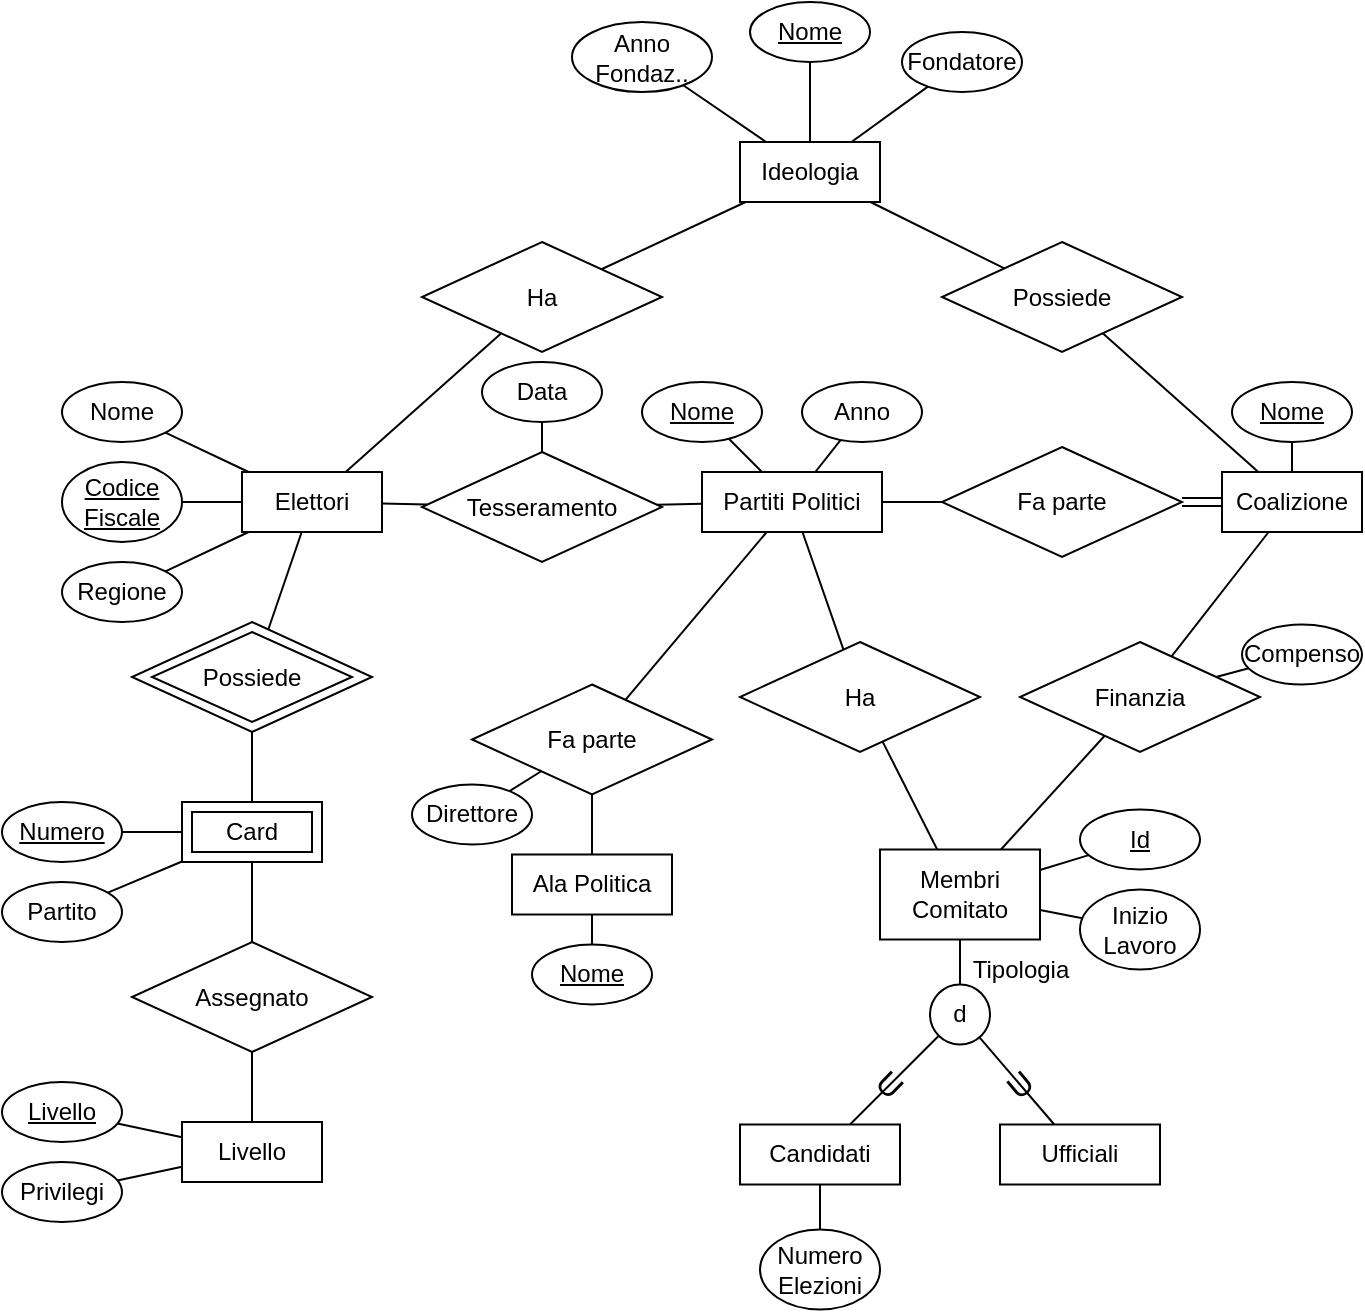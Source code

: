 <mxfile version="20.4.1" type="github">
  <diagram id="C5RBs43oDa-KdzZeNtuy" name="Page-1">
    <mxGraphModel dx="1178" dy="639" grid="1" gridSize="10" guides="1" tooltips="1" connect="1" arrows="1" fold="1" page="1" pageScale="1" pageWidth="827" pageHeight="1169" math="0" shadow="0">
      <root>
        <mxCell id="WIyWlLk6GJQsqaUBKTNV-0" />
        <mxCell id="WIyWlLk6GJQsqaUBKTNV-1" parent="WIyWlLk6GJQsqaUBKTNV-0" />
        <mxCell id="VecBHE5CzutG2xnI-Z2K-13" style="edgeStyle=none;rounded=0;orthogonalLoop=1;jettySize=auto;html=1;endArrow=none;endFill=0;" parent="WIyWlLk6GJQsqaUBKTNV-1" source="VecBHE5CzutG2xnI-Z2K-0" target="VecBHE5CzutG2xnI-Z2K-12" edge="1">
          <mxGeometry relative="1" as="geometry" />
        </mxCell>
        <mxCell id="VecBHE5CzutG2xnI-Z2K-43" style="edgeStyle=none;rounded=0;orthogonalLoop=1;jettySize=auto;html=1;fontSize=10;endArrow=none;endFill=0;" parent="WIyWlLk6GJQsqaUBKTNV-1" source="VecBHE5CzutG2xnI-Z2K-0" target="VecBHE5CzutG2xnI-Z2K-42" edge="1">
          <mxGeometry relative="1" as="geometry" />
        </mxCell>
        <mxCell id="VecBHE5CzutG2xnI-Z2K-0" value="Elettori" style="rounded=0;whiteSpace=wrap;html=1;" parent="WIyWlLk6GJQsqaUBKTNV-1" vertex="1">
          <mxGeometry x="130" y="255" width="70" height="30" as="geometry" />
        </mxCell>
        <mxCell id="VecBHE5CzutG2xnI-Z2K-4" style="rounded=0;orthogonalLoop=1;jettySize=auto;html=1;endArrow=none;endFill=0;" parent="WIyWlLk6GJQsqaUBKTNV-1" source="VecBHE5CzutG2xnI-Z2K-1" target="VecBHE5CzutG2xnI-Z2K-0" edge="1">
          <mxGeometry relative="1" as="geometry" />
        </mxCell>
        <mxCell id="VecBHE5CzutG2xnI-Z2K-1" value="Nome" style="ellipse;whiteSpace=wrap;html=1;" parent="WIyWlLk6GJQsqaUBKTNV-1" vertex="1">
          <mxGeometry x="40" y="210" width="60" height="30" as="geometry" />
        </mxCell>
        <mxCell id="VecBHE5CzutG2xnI-Z2K-5" style="edgeStyle=none;rounded=0;orthogonalLoop=1;jettySize=auto;html=1;endArrow=none;endFill=0;" parent="WIyWlLk6GJQsqaUBKTNV-1" source="VecBHE5CzutG2xnI-Z2K-2" target="VecBHE5CzutG2xnI-Z2K-0" edge="1">
          <mxGeometry relative="1" as="geometry" />
        </mxCell>
        <mxCell id="VecBHE5CzutG2xnI-Z2K-2" value="&lt;u&gt;Codice Fiscale&lt;/u&gt;" style="ellipse;whiteSpace=wrap;html=1;" parent="WIyWlLk6GJQsqaUBKTNV-1" vertex="1">
          <mxGeometry x="40" y="250" width="60" height="40" as="geometry" />
        </mxCell>
        <mxCell id="VecBHE5CzutG2xnI-Z2K-6" style="edgeStyle=none;rounded=0;orthogonalLoop=1;jettySize=auto;html=1;endArrow=none;endFill=0;" parent="WIyWlLk6GJQsqaUBKTNV-1" source="VecBHE5CzutG2xnI-Z2K-3" target="VecBHE5CzutG2xnI-Z2K-0" edge="1">
          <mxGeometry relative="1" as="geometry" />
        </mxCell>
        <mxCell id="VecBHE5CzutG2xnI-Z2K-3" value="Regione" style="ellipse;whiteSpace=wrap;html=1;" parent="WIyWlLk6GJQsqaUBKTNV-1" vertex="1">
          <mxGeometry x="40" y="300" width="60" height="30" as="geometry" />
        </mxCell>
        <mxCell id="VecBHE5CzutG2xnI-Z2K-53" style="edgeStyle=none;rounded=0;orthogonalLoop=1;jettySize=auto;html=1;fontSize=10;endArrow=none;endFill=0;" parent="WIyWlLk6GJQsqaUBKTNV-1" source="VecBHE5CzutG2xnI-Z2K-7" target="VecBHE5CzutG2xnI-Z2K-52" edge="1">
          <mxGeometry relative="1" as="geometry" />
        </mxCell>
        <mxCell id="hQM04oU6E0-bpdADEr0j-2" style="rounded=0;orthogonalLoop=1;jettySize=auto;html=1;endArrow=none;endFill=0;" edge="1" parent="WIyWlLk6GJQsqaUBKTNV-1" source="VecBHE5CzutG2xnI-Z2K-7" target="hQM04oU6E0-bpdADEr0j-1">
          <mxGeometry relative="1" as="geometry" />
        </mxCell>
        <mxCell id="hQM04oU6E0-bpdADEr0j-10" style="edgeStyle=none;rounded=0;orthogonalLoop=1;jettySize=auto;html=1;endArrow=none;endFill=0;" edge="1" parent="WIyWlLk6GJQsqaUBKTNV-1" source="VecBHE5CzutG2xnI-Z2K-7" target="hQM04oU6E0-bpdADEr0j-9">
          <mxGeometry relative="1" as="geometry" />
        </mxCell>
        <mxCell id="VecBHE5CzutG2xnI-Z2K-7" value="Partiti Politici" style="rounded=0;whiteSpace=wrap;html=1;" parent="WIyWlLk6GJQsqaUBKTNV-1" vertex="1">
          <mxGeometry x="360" y="255" width="90" height="30" as="geometry" />
        </mxCell>
        <mxCell id="VecBHE5CzutG2xnI-Z2K-10" style="edgeStyle=none;rounded=0;orthogonalLoop=1;jettySize=auto;html=1;endArrow=none;endFill=0;" parent="WIyWlLk6GJQsqaUBKTNV-1" source="VecBHE5CzutG2xnI-Z2K-8" target="VecBHE5CzutG2xnI-Z2K-7" edge="1">
          <mxGeometry relative="1" as="geometry" />
        </mxCell>
        <mxCell id="VecBHE5CzutG2xnI-Z2K-8" value="Nome" style="ellipse;whiteSpace=wrap;html=1;fontStyle=4" parent="WIyWlLk6GJQsqaUBKTNV-1" vertex="1">
          <mxGeometry x="330" y="210" width="60" height="30" as="geometry" />
        </mxCell>
        <mxCell id="VecBHE5CzutG2xnI-Z2K-11" style="edgeStyle=none;rounded=0;orthogonalLoop=1;jettySize=auto;html=1;endArrow=none;endFill=0;" parent="WIyWlLk6GJQsqaUBKTNV-1" source="VecBHE5CzutG2xnI-Z2K-9" target="VecBHE5CzutG2xnI-Z2K-7" edge="1">
          <mxGeometry relative="1" as="geometry" />
        </mxCell>
        <mxCell id="VecBHE5CzutG2xnI-Z2K-9" value="Anno" style="ellipse;whiteSpace=wrap;html=1;" parent="WIyWlLk6GJQsqaUBKTNV-1" vertex="1">
          <mxGeometry x="410" y="210" width="60" height="30" as="geometry" />
        </mxCell>
        <mxCell id="VecBHE5CzutG2xnI-Z2K-14" style="edgeStyle=none;rounded=0;orthogonalLoop=1;jettySize=auto;html=1;endArrow=none;endFill=0;" parent="WIyWlLk6GJQsqaUBKTNV-1" source="VecBHE5CzutG2xnI-Z2K-12" target="VecBHE5CzutG2xnI-Z2K-7" edge="1">
          <mxGeometry relative="1" as="geometry" />
        </mxCell>
        <mxCell id="VecBHE5CzutG2xnI-Z2K-12" value="Tesseramento" style="rhombus;whiteSpace=wrap;html=1;" parent="WIyWlLk6GJQsqaUBKTNV-1" vertex="1">
          <mxGeometry x="220" y="245" width="120" height="55" as="geometry" />
        </mxCell>
        <mxCell id="VecBHE5CzutG2xnI-Z2K-16" style="edgeStyle=none;rounded=0;orthogonalLoop=1;jettySize=auto;html=1;endArrow=none;endFill=0;" parent="WIyWlLk6GJQsqaUBKTNV-1" source="VecBHE5CzutG2xnI-Z2K-15" target="VecBHE5CzutG2xnI-Z2K-12" edge="1">
          <mxGeometry relative="1" as="geometry" />
        </mxCell>
        <mxCell id="VecBHE5CzutG2xnI-Z2K-15" value="Data" style="ellipse;whiteSpace=wrap;html=1;fontStyle=0" parent="WIyWlLk6GJQsqaUBKTNV-1" vertex="1">
          <mxGeometry x="250" y="200" width="60" height="30" as="geometry" />
        </mxCell>
        <mxCell id="VecBHE5CzutG2xnI-Z2K-21" style="edgeStyle=none;rounded=0;orthogonalLoop=1;jettySize=auto;html=1;fontSize=10;endArrow=none;endFill=0;" parent="WIyWlLk6GJQsqaUBKTNV-1" source="VecBHE5CzutG2xnI-Z2K-19" target="VecBHE5CzutG2xnI-Z2K-20" edge="1">
          <mxGeometry relative="1" as="geometry" />
        </mxCell>
        <mxCell id="VecBHE5CzutG2xnI-Z2K-31" style="edgeStyle=none;rounded=0;orthogonalLoop=1;jettySize=auto;html=1;fontSize=10;endArrow=none;endFill=0;" parent="WIyWlLk6GJQsqaUBKTNV-1" source="VecBHE5CzutG2xnI-Z2K-19" target="VecBHE5CzutG2xnI-Z2K-28" edge="1">
          <mxGeometry relative="1" as="geometry" />
        </mxCell>
        <mxCell id="VecBHE5CzutG2xnI-Z2K-35" style="edgeStyle=none;rounded=0;orthogonalLoop=1;jettySize=auto;html=1;fontSize=10;endArrow=none;endFill=0;" parent="WIyWlLk6GJQsqaUBKTNV-1" source="VecBHE5CzutG2xnI-Z2K-19" target="VecBHE5CzutG2xnI-Z2K-34" edge="1">
          <mxGeometry relative="1" as="geometry" />
        </mxCell>
        <mxCell id="VecBHE5CzutG2xnI-Z2K-19" value="Card" style="rounded=0;whiteSpace=wrap;html=1;" parent="WIyWlLk6GJQsqaUBKTNV-1" vertex="1">
          <mxGeometry x="100" y="420" width="70" height="30" as="geometry" />
        </mxCell>
        <mxCell id="VecBHE5CzutG2xnI-Z2K-22" style="edgeStyle=none;rounded=0;orthogonalLoop=1;jettySize=auto;html=1;fontSize=10;endArrow=none;endFill=0;" parent="WIyWlLk6GJQsqaUBKTNV-1" source="VecBHE5CzutG2xnI-Z2K-20" target="VecBHE5CzutG2xnI-Z2K-0" edge="1">
          <mxGeometry relative="1" as="geometry" />
        </mxCell>
        <mxCell id="VecBHE5CzutG2xnI-Z2K-20" value="Possiede" style="rhombus;whiteSpace=wrap;html=1;" parent="WIyWlLk6GJQsqaUBKTNV-1" vertex="1">
          <mxGeometry x="75" y="330" width="120" height="55" as="geometry" />
        </mxCell>
        <mxCell id="VecBHE5CzutG2xnI-Z2K-23" value="Card" style="rounded=0;whiteSpace=wrap;html=1;" parent="WIyWlLk6GJQsqaUBKTNV-1" vertex="1">
          <mxGeometry x="105" y="425" width="60" height="20" as="geometry" />
        </mxCell>
        <mxCell id="VecBHE5CzutG2xnI-Z2K-24" value="Possiede" style="rhombus;whiteSpace=wrap;html=1;" parent="WIyWlLk6GJQsqaUBKTNV-1" vertex="1">
          <mxGeometry x="85" y="335" width="100" height="45" as="geometry" />
        </mxCell>
        <mxCell id="VecBHE5CzutG2xnI-Z2K-27" style="edgeStyle=none;rounded=0;orthogonalLoop=1;jettySize=auto;html=1;fontSize=10;endArrow=none;endFill=0;" parent="WIyWlLk6GJQsqaUBKTNV-1" source="VecBHE5CzutG2xnI-Z2K-25" target="VecBHE5CzutG2xnI-Z2K-19" edge="1">
          <mxGeometry relative="1" as="geometry" />
        </mxCell>
        <mxCell id="VecBHE5CzutG2xnI-Z2K-25" value="&lt;u&gt;Numero&lt;/u&gt;" style="ellipse;whiteSpace=wrap;html=1;" parent="WIyWlLk6GJQsqaUBKTNV-1" vertex="1">
          <mxGeometry x="10" y="420" width="60" height="30" as="geometry" />
        </mxCell>
        <mxCell id="VecBHE5CzutG2xnI-Z2K-28" value="Partito" style="ellipse;whiteSpace=wrap;html=1;" parent="WIyWlLk6GJQsqaUBKTNV-1" vertex="1">
          <mxGeometry x="10" y="460" width="60" height="30" as="geometry" />
        </mxCell>
        <mxCell id="VecBHE5CzutG2xnI-Z2K-36" style="edgeStyle=none;rounded=0;orthogonalLoop=1;jettySize=auto;html=1;fontSize=10;endArrow=none;endFill=0;" parent="WIyWlLk6GJQsqaUBKTNV-1" source="VecBHE5CzutG2xnI-Z2K-32" target="VecBHE5CzutG2xnI-Z2K-34" edge="1">
          <mxGeometry relative="1" as="geometry" />
        </mxCell>
        <mxCell id="VecBHE5CzutG2xnI-Z2K-32" value="Livello" style="rounded=0;whiteSpace=wrap;html=1;" parent="WIyWlLk6GJQsqaUBKTNV-1" vertex="1">
          <mxGeometry x="100" y="580" width="70" height="30" as="geometry" />
        </mxCell>
        <mxCell id="VecBHE5CzutG2xnI-Z2K-34" value="Assegnato" style="rhombus;whiteSpace=wrap;html=1;" parent="WIyWlLk6GJQsqaUBKTNV-1" vertex="1">
          <mxGeometry x="75" y="490" width="120" height="55" as="geometry" />
        </mxCell>
        <mxCell id="VecBHE5CzutG2xnI-Z2K-39" style="edgeStyle=none;rounded=0;orthogonalLoop=1;jettySize=auto;html=1;fontSize=10;endArrow=none;endFill=0;" parent="WIyWlLk6GJQsqaUBKTNV-1" source="VecBHE5CzutG2xnI-Z2K-37" target="VecBHE5CzutG2xnI-Z2K-32" edge="1">
          <mxGeometry relative="1" as="geometry" />
        </mxCell>
        <mxCell id="VecBHE5CzutG2xnI-Z2K-37" value="&lt;u&gt;Livello&lt;/u&gt;" style="ellipse;whiteSpace=wrap;html=1;" parent="WIyWlLk6GJQsqaUBKTNV-1" vertex="1">
          <mxGeometry x="10" y="560" width="60" height="30" as="geometry" />
        </mxCell>
        <mxCell id="VecBHE5CzutG2xnI-Z2K-40" style="edgeStyle=none;rounded=0;orthogonalLoop=1;jettySize=auto;html=1;fontSize=10;endArrow=none;endFill=0;" parent="WIyWlLk6GJQsqaUBKTNV-1" source="VecBHE5CzutG2xnI-Z2K-38" target="VecBHE5CzutG2xnI-Z2K-32" edge="1">
          <mxGeometry relative="1" as="geometry" />
        </mxCell>
        <mxCell id="VecBHE5CzutG2xnI-Z2K-38" value="Privilegi" style="ellipse;whiteSpace=wrap;html=1;" parent="WIyWlLk6GJQsqaUBKTNV-1" vertex="1">
          <mxGeometry x="10" y="600" width="60" height="30" as="geometry" />
        </mxCell>
        <mxCell id="VecBHE5CzutG2xnI-Z2K-50" style="edgeStyle=none;rounded=0;orthogonalLoop=1;jettySize=auto;html=1;fontSize=10;endArrow=none;endFill=0;" parent="WIyWlLk6GJQsqaUBKTNV-1" source="VecBHE5CzutG2xnI-Z2K-41" target="VecBHE5CzutG2xnI-Z2K-49" edge="1">
          <mxGeometry relative="1" as="geometry" />
        </mxCell>
        <mxCell id="VecBHE5CzutG2xnI-Z2K-41" value="Ideologia" style="rounded=0;whiteSpace=wrap;html=1;" parent="WIyWlLk6GJQsqaUBKTNV-1" vertex="1">
          <mxGeometry x="379" y="90" width="70" height="30" as="geometry" />
        </mxCell>
        <mxCell id="VecBHE5CzutG2xnI-Z2K-44" style="edgeStyle=none;rounded=0;orthogonalLoop=1;jettySize=auto;html=1;fontSize=10;endArrow=none;endFill=0;" parent="WIyWlLk6GJQsqaUBKTNV-1" source="VecBHE5CzutG2xnI-Z2K-42" target="VecBHE5CzutG2xnI-Z2K-41" edge="1">
          <mxGeometry relative="1" as="geometry" />
        </mxCell>
        <mxCell id="VecBHE5CzutG2xnI-Z2K-42" value="Ha" style="rhombus;whiteSpace=wrap;html=1;" parent="WIyWlLk6GJQsqaUBKTNV-1" vertex="1">
          <mxGeometry x="220" y="140" width="120" height="55" as="geometry" />
        </mxCell>
        <mxCell id="VecBHE5CzutG2xnI-Z2K-46" style="edgeStyle=none;rounded=0;orthogonalLoop=1;jettySize=auto;html=1;fontSize=10;endArrow=none;endFill=0;" parent="WIyWlLk6GJQsqaUBKTNV-1" source="VecBHE5CzutG2xnI-Z2K-45" target="VecBHE5CzutG2xnI-Z2K-41" edge="1">
          <mxGeometry relative="1" as="geometry" />
        </mxCell>
        <mxCell id="VecBHE5CzutG2xnI-Z2K-45" value="Nome" style="ellipse;whiteSpace=wrap;html=1;fontStyle=4" parent="WIyWlLk6GJQsqaUBKTNV-1" vertex="1">
          <mxGeometry x="384" y="20" width="60" height="30" as="geometry" />
        </mxCell>
        <mxCell id="VecBHE5CzutG2xnI-Z2K-48" style="edgeStyle=none;rounded=0;orthogonalLoop=1;jettySize=auto;html=1;fontSize=10;endArrow=none;endFill=0;" parent="WIyWlLk6GJQsqaUBKTNV-1" source="VecBHE5CzutG2xnI-Z2K-47" target="VecBHE5CzutG2xnI-Z2K-41" edge="1">
          <mxGeometry relative="1" as="geometry" />
        </mxCell>
        <mxCell id="VecBHE5CzutG2xnI-Z2K-47" value="Anno&lt;br&gt;Fondaz.." style="ellipse;whiteSpace=wrap;html=1;" parent="WIyWlLk6GJQsqaUBKTNV-1" vertex="1">
          <mxGeometry x="295" y="30" width="70" height="35" as="geometry" />
        </mxCell>
        <mxCell id="VecBHE5CzutG2xnI-Z2K-49" value="Fondatore" style="ellipse;whiteSpace=wrap;html=1;" parent="WIyWlLk6GJQsqaUBKTNV-1" vertex="1">
          <mxGeometry x="460" y="35" width="60" height="30" as="geometry" />
        </mxCell>
        <mxCell id="VecBHE5CzutG2xnI-Z2K-54" style="edgeStyle=none;rounded=0;orthogonalLoop=1;jettySize=auto;html=1;fontSize=10;endArrow=none;endFill=0;shape=link;" parent="WIyWlLk6GJQsqaUBKTNV-1" source="VecBHE5CzutG2xnI-Z2K-51" target="VecBHE5CzutG2xnI-Z2K-52" edge="1">
          <mxGeometry relative="1" as="geometry">
            <mxPoint x="590" y="300" as="targetPoint" />
          </mxGeometry>
        </mxCell>
        <mxCell id="VecBHE5CzutG2xnI-Z2K-51" value="Coalizione" style="rounded=0;whiteSpace=wrap;html=1;" parent="WIyWlLk6GJQsqaUBKTNV-1" vertex="1">
          <mxGeometry x="620" y="255" width="70" height="30" as="geometry" />
        </mxCell>
        <mxCell id="VecBHE5CzutG2xnI-Z2K-52" value="Fa parte" style="rhombus;whiteSpace=wrap;html=1;" parent="WIyWlLk6GJQsqaUBKTNV-1" vertex="1">
          <mxGeometry x="480" y="242.5" width="120" height="55" as="geometry" />
        </mxCell>
        <mxCell id="VecBHE5CzutG2xnI-Z2K-56" style="edgeStyle=none;rounded=0;orthogonalLoop=1;jettySize=auto;html=1;fontSize=10;endArrow=none;endFill=0;" parent="WIyWlLk6GJQsqaUBKTNV-1" source="VecBHE5CzutG2xnI-Z2K-55" target="VecBHE5CzutG2xnI-Z2K-51" edge="1">
          <mxGeometry relative="1" as="geometry" />
        </mxCell>
        <mxCell id="VecBHE5CzutG2xnI-Z2K-55" value="Nome" style="ellipse;whiteSpace=wrap;html=1;fontStyle=4" parent="WIyWlLk6GJQsqaUBKTNV-1" vertex="1">
          <mxGeometry x="625" y="210" width="60" height="30" as="geometry" />
        </mxCell>
        <mxCell id="VecBHE5CzutG2xnI-Z2K-58" style="edgeStyle=none;rounded=0;orthogonalLoop=1;jettySize=auto;html=1;fontSize=10;endArrow=none;endFill=0;" parent="WIyWlLk6GJQsqaUBKTNV-1" source="VecBHE5CzutG2xnI-Z2K-57" target="VecBHE5CzutG2xnI-Z2K-51" edge="1">
          <mxGeometry relative="1" as="geometry" />
        </mxCell>
        <mxCell id="VecBHE5CzutG2xnI-Z2K-59" style="edgeStyle=none;rounded=0;orthogonalLoop=1;jettySize=auto;html=1;fontSize=10;endArrow=none;endFill=0;" parent="WIyWlLk6GJQsqaUBKTNV-1" source="VecBHE5CzutG2xnI-Z2K-57" target="VecBHE5CzutG2xnI-Z2K-41" edge="1">
          <mxGeometry relative="1" as="geometry" />
        </mxCell>
        <mxCell id="VecBHE5CzutG2xnI-Z2K-57" value="Possiede" style="rhombus;whiteSpace=wrap;html=1;" parent="WIyWlLk6GJQsqaUBKTNV-1" vertex="1">
          <mxGeometry x="480" y="140" width="120" height="55" as="geometry" />
        </mxCell>
        <mxCell id="hQM04oU6E0-bpdADEr0j-5" style="edgeStyle=none;rounded=0;orthogonalLoop=1;jettySize=auto;html=1;endArrow=none;endFill=0;" edge="1" parent="WIyWlLk6GJQsqaUBKTNV-1" source="hQM04oU6E0-bpdADEr0j-0" target="hQM04oU6E0-bpdADEr0j-4">
          <mxGeometry relative="1" as="geometry" />
        </mxCell>
        <mxCell id="hQM04oU6E0-bpdADEr0j-0" value="Ala Politica" style="rounded=0;whiteSpace=wrap;html=1;" vertex="1" parent="WIyWlLk6GJQsqaUBKTNV-1">
          <mxGeometry x="265" y="446.25" width="80" height="30" as="geometry" />
        </mxCell>
        <mxCell id="hQM04oU6E0-bpdADEr0j-3" style="edgeStyle=none;rounded=0;orthogonalLoop=1;jettySize=auto;html=1;endArrow=none;endFill=0;" edge="1" parent="WIyWlLk6GJQsqaUBKTNV-1" source="hQM04oU6E0-bpdADEr0j-1" target="hQM04oU6E0-bpdADEr0j-0">
          <mxGeometry relative="1" as="geometry" />
        </mxCell>
        <mxCell id="hQM04oU6E0-bpdADEr0j-7" style="edgeStyle=none;rounded=0;orthogonalLoop=1;jettySize=auto;html=1;endArrow=none;endFill=0;" edge="1" parent="WIyWlLk6GJQsqaUBKTNV-1" source="hQM04oU6E0-bpdADEr0j-1" target="hQM04oU6E0-bpdADEr0j-6">
          <mxGeometry relative="1" as="geometry" />
        </mxCell>
        <mxCell id="hQM04oU6E0-bpdADEr0j-1" value="Fa parte" style="rhombus;whiteSpace=wrap;html=1;" vertex="1" parent="WIyWlLk6GJQsqaUBKTNV-1">
          <mxGeometry x="245" y="361.25" width="120" height="55" as="geometry" />
        </mxCell>
        <mxCell id="hQM04oU6E0-bpdADEr0j-4" value="Nome" style="ellipse;whiteSpace=wrap;html=1;fontStyle=4" vertex="1" parent="WIyWlLk6GJQsqaUBKTNV-1">
          <mxGeometry x="275" y="491.25" width="60" height="30" as="geometry" />
        </mxCell>
        <mxCell id="hQM04oU6E0-bpdADEr0j-6" value="Direttore" style="ellipse;whiteSpace=wrap;html=1;fontStyle=0" vertex="1" parent="WIyWlLk6GJQsqaUBKTNV-1">
          <mxGeometry x="215" y="411.25" width="60" height="30" as="geometry" />
        </mxCell>
        <mxCell id="hQM04oU6E0-bpdADEr0j-31" style="edgeStyle=none;rounded=0;orthogonalLoop=1;jettySize=auto;html=1;fontSize=16;endArrow=none;endFill=0;" edge="1" parent="WIyWlLk6GJQsqaUBKTNV-1" source="hQM04oU6E0-bpdADEr0j-8" target="hQM04oU6E0-bpdADEr0j-29">
          <mxGeometry relative="1" as="geometry" />
        </mxCell>
        <mxCell id="hQM04oU6E0-bpdADEr0j-32" style="edgeStyle=none;rounded=0;orthogonalLoop=1;jettySize=auto;html=1;fontSize=16;endArrow=none;endFill=0;" edge="1" parent="WIyWlLk6GJQsqaUBKTNV-1" source="hQM04oU6E0-bpdADEr0j-8" target="hQM04oU6E0-bpdADEr0j-30">
          <mxGeometry relative="1" as="geometry" />
        </mxCell>
        <mxCell id="hQM04oU6E0-bpdADEr0j-8" value="Membri Comitato" style="rounded=0;whiteSpace=wrap;html=1;" vertex="1" parent="WIyWlLk6GJQsqaUBKTNV-1">
          <mxGeometry x="449" y="443.75" width="80" height="45" as="geometry" />
        </mxCell>
        <mxCell id="hQM04oU6E0-bpdADEr0j-11" style="edgeStyle=none;rounded=0;orthogonalLoop=1;jettySize=auto;html=1;endArrow=none;endFill=0;" edge="1" parent="WIyWlLk6GJQsqaUBKTNV-1" source="hQM04oU6E0-bpdADEr0j-9" target="hQM04oU6E0-bpdADEr0j-8">
          <mxGeometry relative="1" as="geometry" />
        </mxCell>
        <mxCell id="hQM04oU6E0-bpdADEr0j-9" value="Ha" style="rhombus;whiteSpace=wrap;html=1;" vertex="1" parent="WIyWlLk6GJQsqaUBKTNV-1">
          <mxGeometry x="379" y="340" width="120" height="55" as="geometry" />
        </mxCell>
        <mxCell id="hQM04oU6E0-bpdADEr0j-14" style="edgeStyle=none;rounded=0;orthogonalLoop=1;jettySize=auto;html=1;entryX=0.5;entryY=1;entryDx=0;entryDy=0;endArrow=none;endFill=0;" edge="1" parent="WIyWlLk6GJQsqaUBKTNV-1" source="hQM04oU6E0-bpdADEr0j-13" target="hQM04oU6E0-bpdADEr0j-8">
          <mxGeometry relative="1" as="geometry">
            <mxPoint x="487" y="516.25" as="sourcePoint" />
          </mxGeometry>
        </mxCell>
        <mxCell id="hQM04oU6E0-bpdADEr0j-19" style="edgeStyle=none;rounded=0;orthogonalLoop=1;jettySize=auto;html=1;endArrow=none;endFill=0;" edge="1" parent="WIyWlLk6GJQsqaUBKTNV-1" source="hQM04oU6E0-bpdADEr0j-13" target="hQM04oU6E0-bpdADEr0j-17">
          <mxGeometry relative="1" as="geometry" />
        </mxCell>
        <mxCell id="hQM04oU6E0-bpdADEr0j-20" style="edgeStyle=none;rounded=0;orthogonalLoop=1;jettySize=auto;html=1;endArrow=none;endFill=0;" edge="1" parent="WIyWlLk6GJQsqaUBKTNV-1" source="hQM04oU6E0-bpdADEr0j-13" target="hQM04oU6E0-bpdADEr0j-18">
          <mxGeometry relative="1" as="geometry" />
        </mxCell>
        <mxCell id="hQM04oU6E0-bpdADEr0j-13" value="d" style="ellipse;whiteSpace=wrap;html=1;aspect=fixed;" vertex="1" parent="WIyWlLk6GJQsqaUBKTNV-1">
          <mxGeometry x="474" y="511.25" width="30" height="30" as="geometry" />
        </mxCell>
        <mxCell id="hQM04oU6E0-bpdADEr0j-15" value="Tipologia" style="text;html=1;resizable=0;autosize=1;align=center;verticalAlign=middle;points=[];fillColor=none;strokeColor=none;rounded=0;" vertex="1" parent="WIyWlLk6GJQsqaUBKTNV-1">
          <mxGeometry x="484" y="488.75" width="70" height="30" as="geometry" />
        </mxCell>
        <mxCell id="hQM04oU6E0-bpdADEr0j-36" style="edgeStyle=none;rounded=0;orthogonalLoop=1;jettySize=auto;html=1;fontSize=16;endArrow=none;endFill=0;" edge="1" parent="WIyWlLk6GJQsqaUBKTNV-1" source="hQM04oU6E0-bpdADEr0j-17" target="hQM04oU6E0-bpdADEr0j-35">
          <mxGeometry relative="1" as="geometry" />
        </mxCell>
        <mxCell id="hQM04oU6E0-bpdADEr0j-17" value="Candidati" style="rounded=0;whiteSpace=wrap;html=1;" vertex="1" parent="WIyWlLk6GJQsqaUBKTNV-1">
          <mxGeometry x="379" y="581.25" width="80" height="30" as="geometry" />
        </mxCell>
        <mxCell id="hQM04oU6E0-bpdADEr0j-18" value="Ufficiali" style="rounded=0;whiteSpace=wrap;html=1;" vertex="1" parent="WIyWlLk6GJQsqaUBKTNV-1">
          <mxGeometry x="509" y="581.25" width="80" height="30" as="geometry" />
        </mxCell>
        <mxCell id="hQM04oU6E0-bpdADEr0j-21" value="U" style="text;html=1;strokeColor=none;fillColor=none;align=center;verticalAlign=middle;whiteSpace=wrap;rounded=0;fontStyle=0;rotation=44;fontSize=16;" vertex="1" parent="WIyWlLk6GJQsqaUBKTNV-1">
          <mxGeometry x="424" y="546.25" width="60" height="30" as="geometry" />
        </mxCell>
        <mxCell id="hQM04oU6E0-bpdADEr0j-22" value="U" style="text;html=1;strokeColor=none;fillColor=none;align=center;verticalAlign=middle;whiteSpace=wrap;rounded=0;fontStyle=0;rotation=-40;fontSize=16;" vertex="1" parent="WIyWlLk6GJQsqaUBKTNV-1">
          <mxGeometry x="489" y="546.25" width="60" height="30" as="geometry" />
        </mxCell>
        <mxCell id="hQM04oU6E0-bpdADEr0j-29" value="Id" style="ellipse;whiteSpace=wrap;html=1;fontStyle=4" vertex="1" parent="WIyWlLk6GJQsqaUBKTNV-1">
          <mxGeometry x="549" y="423.75" width="60" height="30" as="geometry" />
        </mxCell>
        <mxCell id="hQM04oU6E0-bpdADEr0j-30" value="Inizio Lavoro" style="ellipse;whiteSpace=wrap;html=1;fontStyle=0" vertex="1" parent="WIyWlLk6GJQsqaUBKTNV-1">
          <mxGeometry x="549" y="463.75" width="60" height="40" as="geometry" />
        </mxCell>
        <mxCell id="hQM04oU6E0-bpdADEr0j-35" value="Numero Elezioni" style="ellipse;whiteSpace=wrap;html=1;fontStyle=0" vertex="1" parent="WIyWlLk6GJQsqaUBKTNV-1">
          <mxGeometry x="389" y="633.75" width="60" height="40" as="geometry" />
        </mxCell>
        <mxCell id="hQM04oU6E0-bpdADEr0j-39" style="edgeStyle=none;rounded=0;orthogonalLoop=1;jettySize=auto;html=1;fontSize=16;endArrow=none;endFill=0;" edge="1" parent="WIyWlLk6GJQsqaUBKTNV-1" source="hQM04oU6E0-bpdADEr0j-37" target="VecBHE5CzutG2xnI-Z2K-51">
          <mxGeometry relative="1" as="geometry" />
        </mxCell>
        <mxCell id="hQM04oU6E0-bpdADEr0j-40" style="edgeStyle=none;rounded=0;orthogonalLoop=1;jettySize=auto;html=1;fontSize=16;endArrow=none;endFill=0;" edge="1" parent="WIyWlLk6GJQsqaUBKTNV-1" source="hQM04oU6E0-bpdADEr0j-37" target="hQM04oU6E0-bpdADEr0j-8">
          <mxGeometry relative="1" as="geometry" />
        </mxCell>
        <mxCell id="hQM04oU6E0-bpdADEr0j-42" style="edgeStyle=none;rounded=0;orthogonalLoop=1;jettySize=auto;html=1;fontSize=16;endArrow=none;endFill=0;" edge="1" parent="WIyWlLk6GJQsqaUBKTNV-1" source="hQM04oU6E0-bpdADEr0j-37" target="hQM04oU6E0-bpdADEr0j-41">
          <mxGeometry relative="1" as="geometry" />
        </mxCell>
        <mxCell id="hQM04oU6E0-bpdADEr0j-37" value="Finanzia" style="rhombus;whiteSpace=wrap;html=1;" vertex="1" parent="WIyWlLk6GJQsqaUBKTNV-1">
          <mxGeometry x="519" y="340" width="120" height="55" as="geometry" />
        </mxCell>
        <mxCell id="hQM04oU6E0-bpdADEr0j-41" value="Compenso" style="ellipse;whiteSpace=wrap;html=1;fontStyle=0" vertex="1" parent="WIyWlLk6GJQsqaUBKTNV-1">
          <mxGeometry x="630" y="331.25" width="60" height="30" as="geometry" />
        </mxCell>
      </root>
    </mxGraphModel>
  </diagram>
</mxfile>
